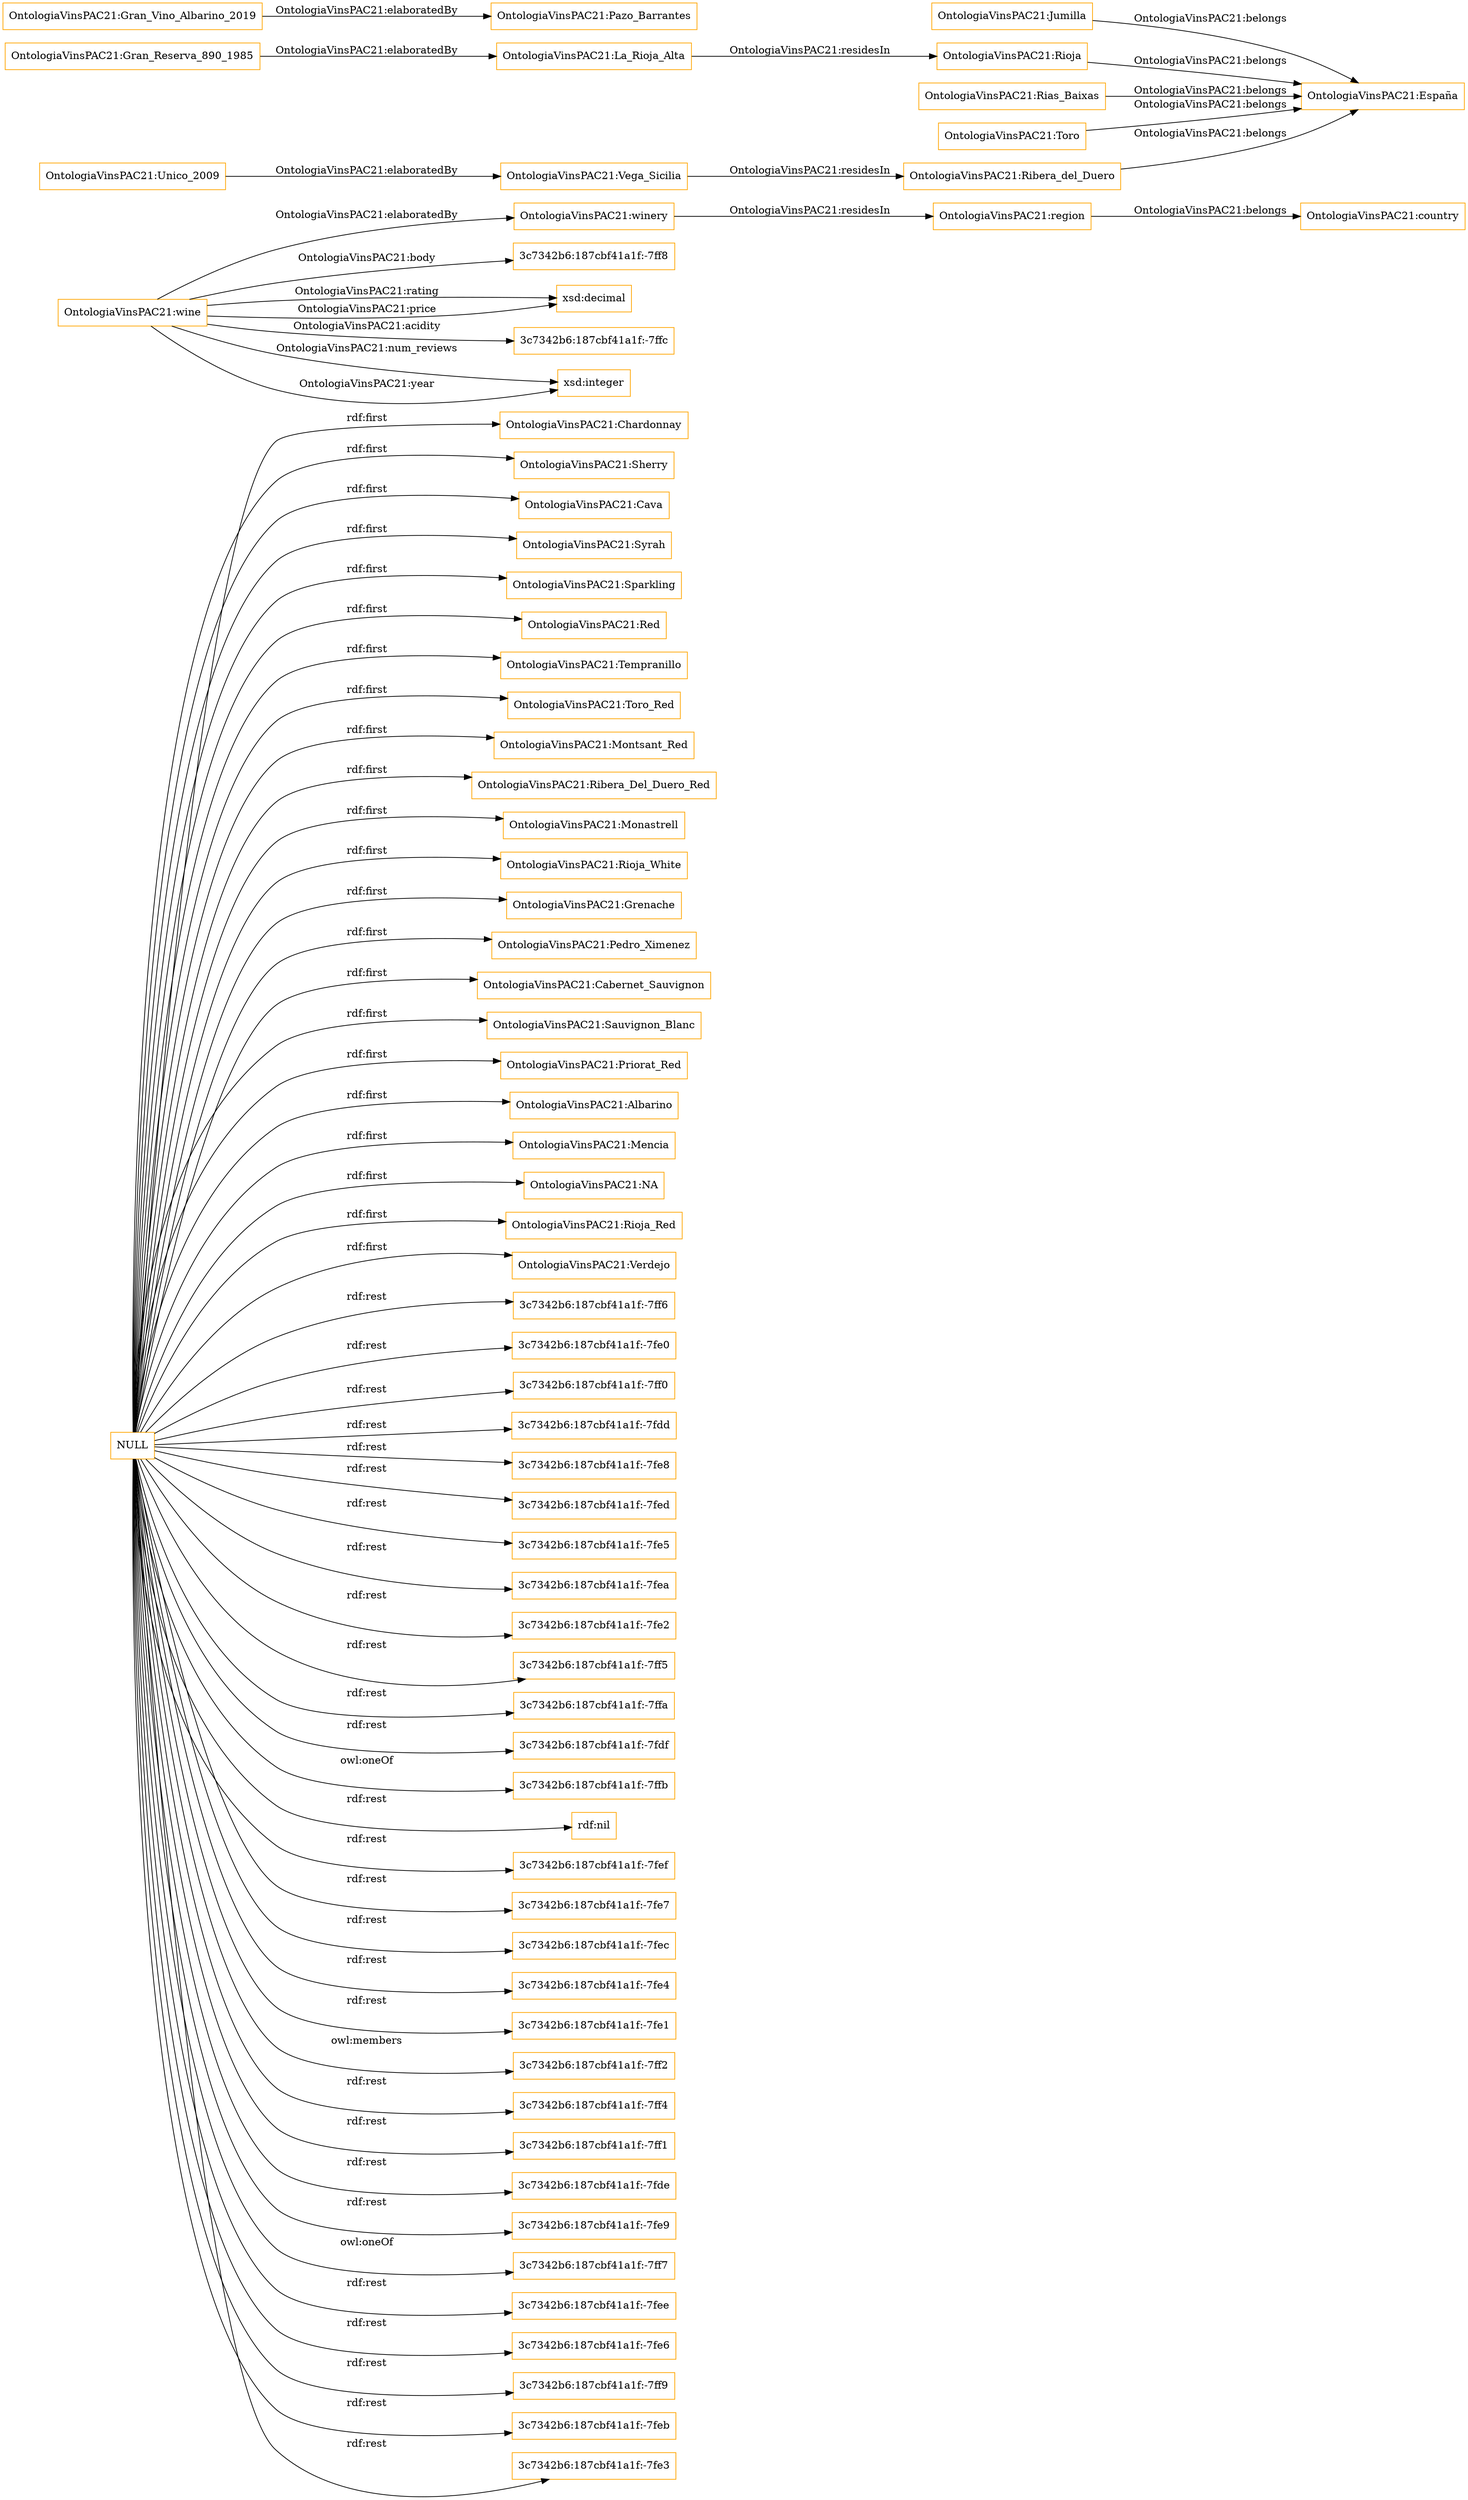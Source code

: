 digraph ar2dtool_diagram { 
rankdir=LR;
size="1501"
node [shape = rectangle, color="orange"]; "OntologiaVinsPAC21:Chardonnay" "OntologiaVinsPAC21:Sherry" "OntologiaVinsPAC21:Cava" "OntologiaVinsPAC21:Syrah" "OntologiaVinsPAC21:Sparkling" "OntologiaVinsPAC21:Red" "OntologiaVinsPAC21:wine" "OntologiaVinsPAC21:Tempranillo" "OntologiaVinsPAC21:Toro_Red" "OntologiaVinsPAC21:Montsant_Red" "OntologiaVinsPAC21:Ribera_Del_Duero_Red" "OntologiaVinsPAC21:country" "OntologiaVinsPAC21:Monastrell" "OntologiaVinsPAC21:Rioja_White" "OntologiaVinsPAC21:Grenache" "OntologiaVinsPAC21:Pedro_Ximenez" "OntologiaVinsPAC21:Cabernet_Sauvignon" "OntologiaVinsPAC21:winery" "OntologiaVinsPAC21:Sauvignon_Blanc" "OntologiaVinsPAC21:Priorat_Red" "OntologiaVinsPAC21:region" "OntologiaVinsPAC21:Albarino" "OntologiaVinsPAC21:Mencia" "OntologiaVinsPAC21:NA" "OntologiaVinsPAC21:Rioja_Red" "OntologiaVinsPAC21:Verdejo" ; /*classes style*/
	"NULL" -> "3c7342b6:187cbf41a1f:-7ff6" [ label = "rdf:rest" ];
	"NULL" -> "3c7342b6:187cbf41a1f:-7fe0" [ label = "rdf:rest" ];
	"NULL" -> "OntologiaVinsPAC21:Priorat_Red" [ label = "rdf:first" ];
	"NULL" -> "OntologiaVinsPAC21:Cabernet_Sauvignon" [ label = "rdf:first" ];
	"NULL" -> "OntologiaVinsPAC21:Sherry" [ label = "rdf:first" ];
	"NULL" -> "OntologiaVinsPAC21:Syrah" [ label = "rdf:first" ];
	"NULL" -> "OntologiaVinsPAC21:Monastrell" [ label = "rdf:first" ];
	"NULL" -> "3c7342b6:187cbf41a1f:-7ff0" [ label = "rdf:rest" ];
	"NULL" -> "OntologiaVinsPAC21:Mencia" [ label = "rdf:first" ];
	"NULL" -> "3c7342b6:187cbf41a1f:-7fdd" [ label = "rdf:rest" ];
	"NULL" -> "3c7342b6:187cbf41a1f:-7fe8" [ label = "rdf:rest" ];
	"NULL" -> "3c7342b6:187cbf41a1f:-7fed" [ label = "rdf:rest" ];
	"NULL" -> "3c7342b6:187cbf41a1f:-7fe5" [ label = "rdf:rest" ];
	"NULL" -> "3c7342b6:187cbf41a1f:-7fea" [ label = "rdf:rest" ];
	"NULL" -> "3c7342b6:187cbf41a1f:-7fe2" [ label = "rdf:rest" ];
	"NULL" -> "3c7342b6:187cbf41a1f:-7ff5" [ label = "rdf:rest" ];
	"NULL" -> "OntologiaVinsPAC21:Sparkling" [ label = "rdf:first" ];
	"NULL" -> "OntologiaVinsPAC21:Verdejo" [ label = "rdf:first" ];
	"NULL" -> "OntologiaVinsPAC21:Albarino" [ label = "rdf:first" ];
	"NULL" -> "OntologiaVinsPAC21:Cava" [ label = "rdf:first" ];
	"NULL" -> "OntologiaVinsPAC21:Rioja_Red" [ label = "rdf:first" ];
	"NULL" -> "3c7342b6:187cbf41a1f:-7ffa" [ label = "rdf:rest" ];
	"NULL" -> "3c7342b6:187cbf41a1f:-7fdf" [ label = "rdf:rest" ];
	"NULL" -> "OntologiaVinsPAC21:Rioja_White" [ label = "rdf:first" ];
	"NULL" -> "3c7342b6:187cbf41a1f:-7ffb" [ label = "owl:oneOf" ];
	"NULL" -> "rdf:nil" [ label = "rdf:rest" ];
	"NULL" -> "3c7342b6:187cbf41a1f:-7fef" [ label = "rdf:rest" ];
	"NULL" -> "3c7342b6:187cbf41a1f:-7fe7" [ label = "rdf:rest" ];
	"NULL" -> "OntologiaVinsPAC21:Red" [ label = "rdf:first" ];
	"NULL" -> "OntologiaVinsPAC21:Sauvignon_Blanc" [ label = "rdf:first" ];
	"NULL" -> "3c7342b6:187cbf41a1f:-7fec" [ label = "rdf:rest" ];
	"NULL" -> "3c7342b6:187cbf41a1f:-7fe4" [ label = "rdf:rest" ];
	"NULL" -> "OntologiaVinsPAC21:Chardonnay" [ label = "rdf:first" ];
	"NULL" -> "3c7342b6:187cbf41a1f:-7fe1" [ label = "rdf:rest" ];
	"NULL" -> "3c7342b6:187cbf41a1f:-7ff2" [ label = "owl:members" ];
	"NULL" -> "OntologiaVinsPAC21:Ribera_Del_Duero_Red" [ label = "rdf:first" ];
	"NULL" -> "OntologiaVinsPAC21:Pedro_Ximenez" [ label = "rdf:first" ];
	"NULL" -> "3c7342b6:187cbf41a1f:-7ff4" [ label = "rdf:rest" ];
	"NULL" -> "3c7342b6:187cbf41a1f:-7ff1" [ label = "rdf:rest" ];
	"NULL" -> "3c7342b6:187cbf41a1f:-7fde" [ label = "rdf:rest" ];
	"NULL" -> "OntologiaVinsPAC21:Grenache" [ label = "rdf:first" ];
	"NULL" -> "OntologiaVinsPAC21:NA" [ label = "rdf:first" ];
	"NULL" -> "3c7342b6:187cbf41a1f:-7fe9" [ label = "rdf:rest" ];
	"NULL" -> "3c7342b6:187cbf41a1f:-7ff7" [ label = "owl:oneOf" ];
	"NULL" -> "3c7342b6:187cbf41a1f:-7fee" [ label = "rdf:rest" ];
	"NULL" -> "OntologiaVinsPAC21:Tempranillo" [ label = "rdf:first" ];
	"NULL" -> "3c7342b6:187cbf41a1f:-7fe6" [ label = "rdf:rest" ];
	"NULL" -> "OntologiaVinsPAC21:Toro_Red" [ label = "rdf:first" ];
	"NULL" -> "OntologiaVinsPAC21:Montsant_Red" [ label = "rdf:first" ];
	"NULL" -> "3c7342b6:187cbf41a1f:-7ff9" [ label = "rdf:rest" ];
	"NULL" -> "3c7342b6:187cbf41a1f:-7feb" [ label = "rdf:rest" ];
	"NULL" -> "3c7342b6:187cbf41a1f:-7fe3" [ label = "rdf:rest" ];
	"OntologiaVinsPAC21:Vega_Sicilia" -> "OntologiaVinsPAC21:Ribera_del_Duero" [ label = "OntologiaVinsPAC21:residesIn" ];
	"OntologiaVinsPAC21:Ribera_del_Duero" -> "OntologiaVinsPAC21:España" [ label = "OntologiaVinsPAC21:belongs" ];
	"OntologiaVinsPAC21:Jumilla" -> "OntologiaVinsPAC21:España" [ label = "OntologiaVinsPAC21:belongs" ];
	"OntologiaVinsPAC21:La_Rioja_Alta" -> "OntologiaVinsPAC21:Rioja" [ label = "OntologiaVinsPAC21:residesIn" ];
	"OntologiaVinsPAC21:Rias_Baixas" -> "OntologiaVinsPAC21:España" [ label = "OntologiaVinsPAC21:belongs" ];
	"OntologiaVinsPAC21:Unico_2009" -> "OntologiaVinsPAC21:Vega_Sicilia" [ label = "OntologiaVinsPAC21:elaboratedBy" ];
	"OntologiaVinsPAC21:Gran_Reserva_890_1985" -> "OntologiaVinsPAC21:La_Rioja_Alta" [ label = "OntologiaVinsPAC21:elaboratedBy" ];
	"OntologiaVinsPAC21:Toro" -> "OntologiaVinsPAC21:España" [ label = "OntologiaVinsPAC21:belongs" ];
	"OntologiaVinsPAC21:Gran_Vino_Albarino_2019" -> "OntologiaVinsPAC21:Pazo_Barrantes" [ label = "OntologiaVinsPAC21:elaboratedBy" ];
	"OntologiaVinsPAC21:Rioja" -> "OntologiaVinsPAC21:España" [ label = "OntologiaVinsPAC21:belongs" ];
	"OntologiaVinsPAC21:wine" -> "OntologiaVinsPAC21:winery" [ label = "OntologiaVinsPAC21:elaboratedBy" ];
	"OntologiaVinsPAC21:wine" -> "3c7342b6:187cbf41a1f:-7ff8" [ label = "OntologiaVinsPAC21:body" ];
	"OntologiaVinsPAC21:wine" -> "xsd:decimal" [ label = "OntologiaVinsPAC21:rating" ];
	"OntologiaVinsPAC21:wine" -> "3c7342b6:187cbf41a1f:-7ffc" [ label = "OntologiaVinsPAC21:acidity" ];
	"OntologiaVinsPAC21:wine" -> "xsd:integer" [ label = "OntologiaVinsPAC21:num_reviews" ];
	"OntologiaVinsPAC21:region" -> "OntologiaVinsPAC21:country" [ label = "OntologiaVinsPAC21:belongs" ];
	"OntologiaVinsPAC21:wine" -> "xsd:decimal" [ label = "OntologiaVinsPAC21:price" ];
	"OntologiaVinsPAC21:wine" -> "xsd:integer" [ label = "OntologiaVinsPAC21:year" ];
	"OntologiaVinsPAC21:winery" -> "OntologiaVinsPAC21:region" [ label = "OntologiaVinsPAC21:residesIn" ];

}
